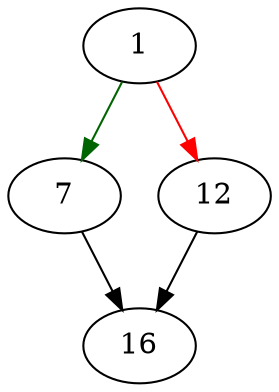 strict digraph "sqlite3PagerJrnlFile" {
	// Node definitions.
	1 [entry=true];
	7;
	12;
	16;

	// Edge definitions.
	1 -> 7 [
		color=darkgreen
		cond=true
	];
	1 -> 12 [
		color=red
		cond=false
	];
	7 -> 16;
	12 -> 16;
}